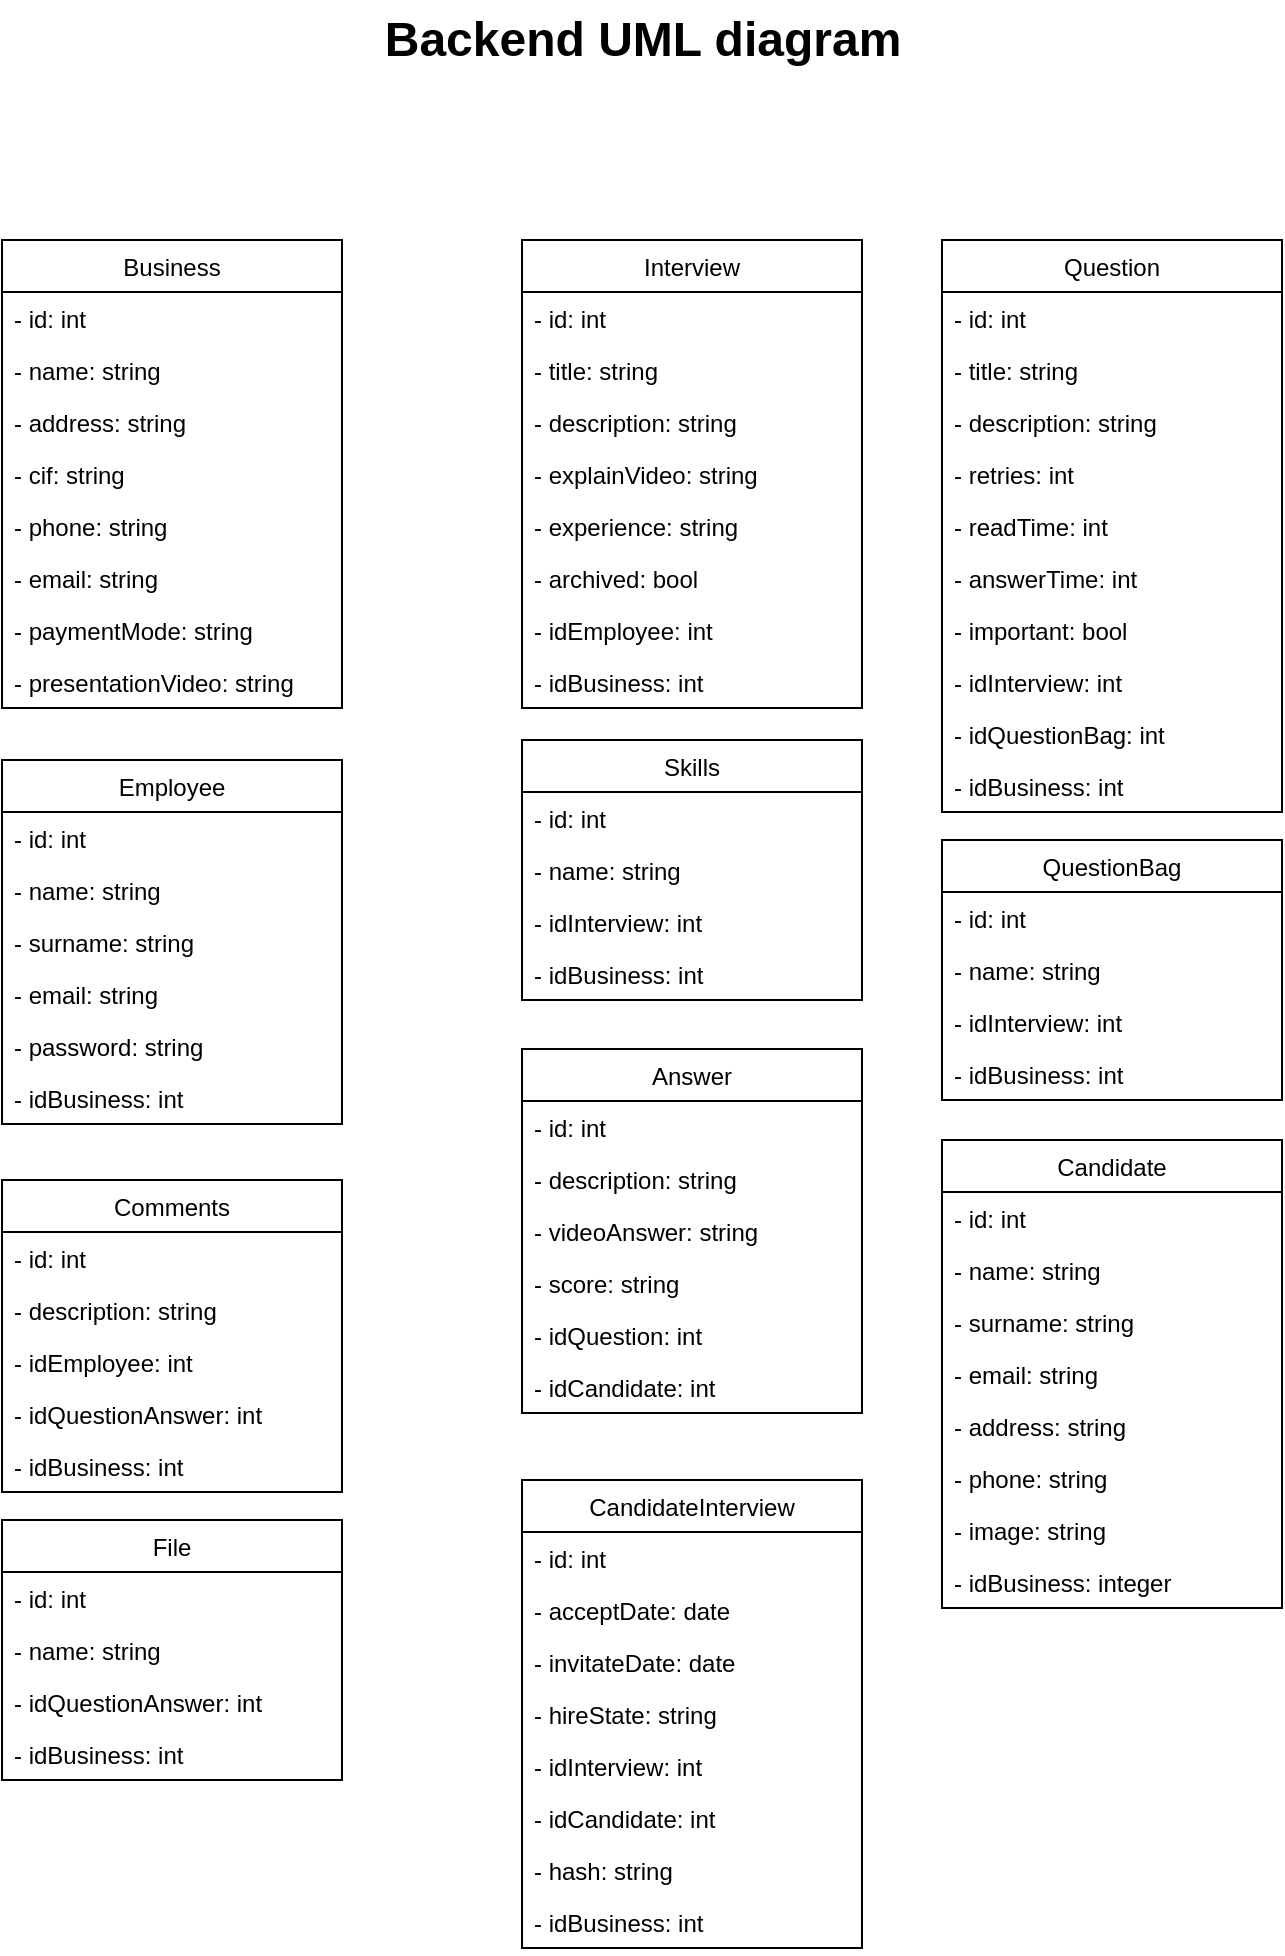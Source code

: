 <mxfile version="13.1.3" type="device"><diagram id="onI3CGFIRZuKHVE4qzKO" name="Page-1"><mxGraphModel dx="1038" dy="575" grid="1" gridSize="10" guides="1" tooltips="1" connect="1" arrows="1" fold="1" page="1" pageScale="1" pageWidth="827" pageHeight="1169" math="0" shadow="0"><root><mxCell id="0"/><mxCell id="1" parent="0"/><mxCell id="07I1ljOcHL5UroG5TMdt-1" value="Business" style="swimlane;fontStyle=0;childLayout=stackLayout;horizontal=1;startSize=26;fillColor=none;horizontalStack=0;resizeParent=1;resizeParentMax=0;resizeLast=0;collapsible=1;marginBottom=0;" parent="1" vertex="1"><mxGeometry x="80" y="180" width="170" height="234" as="geometry"/></mxCell><mxCell id="07I1ljOcHL5UroG5TMdt-2" value="- id: int" style="text;strokeColor=none;fillColor=none;align=left;verticalAlign=top;spacingLeft=4;spacingRight=4;overflow=hidden;rotatable=0;points=[[0,0.5],[1,0.5]];portConstraint=eastwest;" parent="07I1ljOcHL5UroG5TMdt-1" vertex="1"><mxGeometry y="26" width="170" height="26" as="geometry"/></mxCell><mxCell id="07I1ljOcHL5UroG5TMdt-3" value="- name: string" style="text;strokeColor=none;fillColor=none;align=left;verticalAlign=top;spacingLeft=4;spacingRight=4;overflow=hidden;rotatable=0;points=[[0,0.5],[1,0.5]];portConstraint=eastwest;" parent="07I1ljOcHL5UroG5TMdt-1" vertex="1"><mxGeometry y="52" width="170" height="26" as="geometry"/></mxCell><mxCell id="07I1ljOcHL5UroG5TMdt-4" value="- address: string" style="text;strokeColor=none;fillColor=none;align=left;verticalAlign=top;spacingLeft=4;spacingRight=4;overflow=hidden;rotatable=0;points=[[0,0.5],[1,0.5]];portConstraint=eastwest;" parent="07I1ljOcHL5UroG5TMdt-1" vertex="1"><mxGeometry y="78" width="170" height="26" as="geometry"/></mxCell><mxCell id="07I1ljOcHL5UroG5TMdt-5" value="- cif: string" style="text;strokeColor=none;fillColor=none;align=left;verticalAlign=top;spacingLeft=4;spacingRight=4;overflow=hidden;rotatable=0;points=[[0,0.5],[1,0.5]];portConstraint=eastwest;" parent="07I1ljOcHL5UroG5TMdt-1" vertex="1"><mxGeometry y="104" width="170" height="26" as="geometry"/></mxCell><mxCell id="07I1ljOcHL5UroG5TMdt-6" value="- phone: string" style="text;strokeColor=none;fillColor=none;align=left;verticalAlign=top;spacingLeft=4;spacingRight=4;overflow=hidden;rotatable=0;points=[[0,0.5],[1,0.5]];portConstraint=eastwest;" parent="07I1ljOcHL5UroG5TMdt-1" vertex="1"><mxGeometry y="130" width="170" height="26" as="geometry"/></mxCell><mxCell id="07I1ljOcHL5UroG5TMdt-7" value="- email: string" style="text;strokeColor=none;fillColor=none;align=left;verticalAlign=top;spacingLeft=4;spacingRight=4;overflow=hidden;rotatable=0;points=[[0,0.5],[1,0.5]];portConstraint=eastwest;" parent="07I1ljOcHL5UroG5TMdt-1" vertex="1"><mxGeometry y="156" width="170" height="26" as="geometry"/></mxCell><mxCell id="07I1ljOcHL5UroG5TMdt-8" value="- paymentMode: string" style="text;strokeColor=none;fillColor=none;align=left;verticalAlign=top;spacingLeft=4;spacingRight=4;overflow=hidden;rotatable=0;points=[[0,0.5],[1,0.5]];portConstraint=eastwest;" parent="07I1ljOcHL5UroG5TMdt-1" vertex="1"><mxGeometry y="182" width="170" height="26" as="geometry"/></mxCell><mxCell id="07I1ljOcHL5UroG5TMdt-9" value="- presentationVideo: string" style="text;strokeColor=none;fillColor=none;align=left;verticalAlign=top;spacingLeft=4;spacingRight=4;overflow=hidden;rotatable=0;points=[[0,0.5],[1,0.5]];portConstraint=eastwest;" parent="07I1ljOcHL5UroG5TMdt-1" vertex="1"><mxGeometry y="208" width="170" height="26" as="geometry"/></mxCell><mxCell id="07I1ljOcHL5UroG5TMdt-44" value="Comments" style="swimlane;fontStyle=0;childLayout=stackLayout;horizontal=1;startSize=26;fillColor=none;horizontalStack=0;resizeParent=1;resizeParentMax=0;resizeLast=0;collapsible=1;marginBottom=0;" parent="1" vertex="1"><mxGeometry x="80" y="650" width="170" height="156" as="geometry"/></mxCell><mxCell id="07I1ljOcHL5UroG5TMdt-45" value="- id: int" style="text;strokeColor=none;fillColor=none;align=left;verticalAlign=top;spacingLeft=4;spacingRight=4;overflow=hidden;rotatable=0;points=[[0,0.5],[1,0.5]];portConstraint=eastwest;" parent="07I1ljOcHL5UroG5TMdt-44" vertex="1"><mxGeometry y="26" width="170" height="26" as="geometry"/></mxCell><mxCell id="07I1ljOcHL5UroG5TMdt-46" value="- description: string" style="text;strokeColor=none;fillColor=none;align=left;verticalAlign=top;spacingLeft=4;spacingRight=4;overflow=hidden;rotatable=0;points=[[0,0.5],[1,0.5]];portConstraint=eastwest;" parent="07I1ljOcHL5UroG5TMdt-44" vertex="1"><mxGeometry y="52" width="170" height="26" as="geometry"/></mxCell><mxCell id="07I1ljOcHL5UroG5TMdt-61" value="- idEmployee: int" style="text;strokeColor=none;fillColor=none;align=left;verticalAlign=top;spacingLeft=4;spacingRight=4;overflow=hidden;rotatable=0;points=[[0,0.5],[1,0.5]];portConstraint=eastwest;" parent="07I1ljOcHL5UroG5TMdt-44" vertex="1"><mxGeometry y="78" width="170" height="26" as="geometry"/></mxCell><mxCell id="07I1ljOcHL5UroG5TMdt-62" value="- idQuestionAnswer: int" style="text;strokeColor=none;fillColor=none;align=left;verticalAlign=top;spacingLeft=4;spacingRight=4;overflow=hidden;rotatable=0;points=[[0,0.5],[1,0.5]];portConstraint=eastwest;" parent="07I1ljOcHL5UroG5TMdt-44" vertex="1"><mxGeometry y="104" width="170" height="26" as="geometry"/></mxCell><mxCell id="LTzvp-8Wwhl4HeDasFx2-10" value="- idBusiness: int" style="text;strokeColor=none;fillColor=none;align=left;verticalAlign=top;spacingLeft=4;spacingRight=4;overflow=hidden;rotatable=0;points=[[0,0.5],[1,0.5]];portConstraint=eastwest;" vertex="1" parent="07I1ljOcHL5UroG5TMdt-44"><mxGeometry y="130" width="170" height="26" as="geometry"/></mxCell><mxCell id="07I1ljOcHL5UroG5TMdt-10" value="Employee" style="swimlane;fontStyle=0;childLayout=stackLayout;horizontal=1;startSize=26;fillColor=none;horizontalStack=0;resizeParent=1;resizeParentMax=0;resizeLast=0;collapsible=1;marginBottom=0;" parent="1" vertex="1"><mxGeometry x="80" y="440" width="170" height="182" as="geometry"/></mxCell><mxCell id="07I1ljOcHL5UroG5TMdt-11" value="- id: int" style="text;strokeColor=none;fillColor=none;align=left;verticalAlign=top;spacingLeft=4;spacingRight=4;overflow=hidden;rotatable=0;points=[[0,0.5],[1,0.5]];portConstraint=eastwest;" parent="07I1ljOcHL5UroG5TMdt-10" vertex="1"><mxGeometry y="26" width="170" height="26" as="geometry"/></mxCell><mxCell id="07I1ljOcHL5UroG5TMdt-12" value="- name: string" style="text;strokeColor=none;fillColor=none;align=left;verticalAlign=top;spacingLeft=4;spacingRight=4;overflow=hidden;rotatable=0;points=[[0,0.5],[1,0.5]];portConstraint=eastwest;" parent="07I1ljOcHL5UroG5TMdt-10" vertex="1"><mxGeometry y="52" width="170" height="26" as="geometry"/></mxCell><mxCell id="07I1ljOcHL5UroG5TMdt-13" value="- surname: string" style="text;strokeColor=none;fillColor=none;align=left;verticalAlign=top;spacingLeft=4;spacingRight=4;overflow=hidden;rotatable=0;points=[[0,0.5],[1,0.5]];portConstraint=eastwest;" parent="07I1ljOcHL5UroG5TMdt-10" vertex="1"><mxGeometry y="78" width="170" height="26" as="geometry"/></mxCell><mxCell id="07I1ljOcHL5UroG5TMdt-14" value="- email: string" style="text;strokeColor=none;fillColor=none;align=left;verticalAlign=top;spacingLeft=4;spacingRight=4;overflow=hidden;rotatable=0;points=[[0,0.5],[1,0.5]];portConstraint=eastwest;" parent="07I1ljOcHL5UroG5TMdt-10" vertex="1"><mxGeometry y="104" width="170" height="26" as="geometry"/></mxCell><mxCell id="07I1ljOcHL5UroG5TMdt-15" value="- password: string" style="text;strokeColor=none;fillColor=none;align=left;verticalAlign=top;spacingLeft=4;spacingRight=4;overflow=hidden;rotatable=0;points=[[0,0.5],[1,0.5]];portConstraint=eastwest;" parent="07I1ljOcHL5UroG5TMdt-10" vertex="1"><mxGeometry y="130" width="170" height="26" as="geometry"/></mxCell><mxCell id="07I1ljOcHL5UroG5TMdt-60" value="- idBusiness: int" style="text;strokeColor=none;fillColor=none;align=left;verticalAlign=top;spacingLeft=4;spacingRight=4;overflow=hidden;rotatable=0;points=[[0,0.5],[1,0.5]];portConstraint=eastwest;" parent="07I1ljOcHL5UroG5TMdt-10" vertex="1"><mxGeometry y="156" width="170" height="26" as="geometry"/></mxCell><mxCell id="07I1ljOcHL5UroG5TMdt-76" value="Backend UML diagram" style="text;strokeColor=none;fillColor=none;html=1;fontSize=24;fontStyle=1;verticalAlign=middle;align=center;" parent="1" vertex="1"><mxGeometry x="350" y="60" width="100" height="40" as="geometry"/></mxCell><mxCell id="07I1ljOcHL5UroG5TMdt-50" value="Question" style="swimlane;fontStyle=0;childLayout=stackLayout;horizontal=1;startSize=26;fillColor=none;horizontalStack=0;resizeParent=1;resizeParentMax=0;resizeLast=0;collapsible=1;marginBottom=0;" parent="1" vertex="1"><mxGeometry x="550" y="180" width="170" height="286" as="geometry"/></mxCell><mxCell id="07I1ljOcHL5UroG5TMdt-51" value="- id: int" style="text;strokeColor=none;fillColor=none;align=left;verticalAlign=top;spacingLeft=4;spacingRight=4;overflow=hidden;rotatable=0;points=[[0,0.5],[1,0.5]];portConstraint=eastwest;" parent="07I1ljOcHL5UroG5TMdt-50" vertex="1"><mxGeometry y="26" width="170" height="26" as="geometry"/></mxCell><mxCell id="07I1ljOcHL5UroG5TMdt-58" value="- title: string" style="text;strokeColor=none;fillColor=none;align=left;verticalAlign=top;spacingLeft=4;spacingRight=4;overflow=hidden;rotatable=0;points=[[0,0.5],[1,0.5]];portConstraint=eastwest;" parent="07I1ljOcHL5UroG5TMdt-50" vertex="1"><mxGeometry y="52" width="170" height="26" as="geometry"/></mxCell><mxCell id="07I1ljOcHL5UroG5TMdt-52" value="- description: string" style="text;strokeColor=none;fillColor=none;align=left;verticalAlign=top;spacingLeft=4;spacingRight=4;overflow=hidden;rotatable=0;points=[[0,0.5],[1,0.5]];portConstraint=eastwest;" parent="07I1ljOcHL5UroG5TMdt-50" vertex="1"><mxGeometry y="78" width="170" height="26" as="geometry"/></mxCell><mxCell id="07I1ljOcHL5UroG5TMdt-59" value="- retries: int" style="text;strokeColor=none;fillColor=none;align=left;verticalAlign=top;spacingLeft=4;spacingRight=4;overflow=hidden;rotatable=0;points=[[0,0.5],[1,0.5]];portConstraint=eastwest;" parent="07I1ljOcHL5UroG5TMdt-50" vertex="1"><mxGeometry y="104" width="170" height="26" as="geometry"/></mxCell><mxCell id="07I1ljOcHL5UroG5TMdt-53" value="- readTime: int" style="text;strokeColor=none;fillColor=none;align=left;verticalAlign=top;spacingLeft=4;spacingRight=4;overflow=hidden;rotatable=0;points=[[0,0.5],[1,0.5]];portConstraint=eastwest;" parent="07I1ljOcHL5UroG5TMdt-50" vertex="1"><mxGeometry y="130" width="170" height="26" as="geometry"/></mxCell><mxCell id="07I1ljOcHL5UroG5TMdt-54" value="- answerTime: int" style="text;strokeColor=none;fillColor=none;align=left;verticalAlign=top;spacingLeft=4;spacingRight=4;overflow=hidden;rotatable=0;points=[[0,0.5],[1,0.5]];portConstraint=eastwest;" parent="07I1ljOcHL5UroG5TMdt-50" vertex="1"><mxGeometry y="156" width="170" height="26" as="geometry"/></mxCell><mxCell id="07I1ljOcHL5UroG5TMdt-55" value="- important: bool" style="text;strokeColor=none;fillColor=none;align=left;verticalAlign=top;spacingLeft=4;spacingRight=4;overflow=hidden;rotatable=0;points=[[0,0.5],[1,0.5]];portConstraint=eastwest;" parent="07I1ljOcHL5UroG5TMdt-50" vertex="1"><mxGeometry y="182" width="170" height="26" as="geometry"/></mxCell><mxCell id="07I1ljOcHL5UroG5TMdt-71" value="- idInterview: int" style="text;strokeColor=none;fillColor=none;align=left;verticalAlign=top;spacingLeft=4;spacingRight=4;overflow=hidden;rotatable=0;points=[[0,0.5],[1,0.5]];portConstraint=eastwest;" parent="07I1ljOcHL5UroG5TMdt-50" vertex="1"><mxGeometry y="208" width="170" height="26" as="geometry"/></mxCell><mxCell id="07I1ljOcHL5UroG5TMdt-72" value="- idQuestionBag: int" style="text;strokeColor=none;fillColor=none;align=left;verticalAlign=top;spacingLeft=4;spacingRight=4;overflow=hidden;rotatable=0;points=[[0,0.5],[1,0.5]];portConstraint=eastwest;" parent="07I1ljOcHL5UroG5TMdt-50" vertex="1"><mxGeometry y="234" width="170" height="26" as="geometry"/></mxCell><mxCell id="LTzvp-8Wwhl4HeDasFx2-15" value="- idBusiness: int" style="text;strokeColor=none;fillColor=none;align=left;verticalAlign=top;spacingLeft=4;spacingRight=4;overflow=hidden;rotatable=0;points=[[0,0.5],[1,0.5]];portConstraint=eastwest;" vertex="1" parent="07I1ljOcHL5UroG5TMdt-50"><mxGeometry y="260" width="170" height="26" as="geometry"/></mxCell><mxCell id="07I1ljOcHL5UroG5TMdt-33" value="Interview" style="swimlane;fontStyle=0;childLayout=stackLayout;horizontal=1;startSize=26;fillColor=none;horizontalStack=0;resizeParent=1;resizeParentMax=0;resizeLast=0;collapsible=1;marginBottom=0;" parent="1" vertex="1"><mxGeometry x="340" y="180" width="170" height="234" as="geometry"/></mxCell><mxCell id="07I1ljOcHL5UroG5TMdt-34" value="- id: int" style="text;strokeColor=none;fillColor=none;align=left;verticalAlign=top;spacingLeft=4;spacingRight=4;overflow=hidden;rotatable=0;points=[[0,0.5],[1,0.5]];portConstraint=eastwest;" parent="07I1ljOcHL5UroG5TMdt-33" vertex="1"><mxGeometry y="26" width="170" height="26" as="geometry"/></mxCell><mxCell id="07I1ljOcHL5UroG5TMdt-35" value="- title: string" style="text;strokeColor=none;fillColor=none;align=left;verticalAlign=top;spacingLeft=4;spacingRight=4;overflow=hidden;rotatable=0;points=[[0,0.5],[1,0.5]];portConstraint=eastwest;" parent="07I1ljOcHL5UroG5TMdt-33" vertex="1"><mxGeometry y="52" width="170" height="26" as="geometry"/></mxCell><mxCell id="07I1ljOcHL5UroG5TMdt-38" value="- description: string" style="text;strokeColor=none;fillColor=none;align=left;verticalAlign=top;spacingLeft=4;spacingRight=4;overflow=hidden;rotatable=0;points=[[0,0.5],[1,0.5]];portConstraint=eastwest;" parent="07I1ljOcHL5UroG5TMdt-33" vertex="1"><mxGeometry y="78" width="170" height="26" as="geometry"/></mxCell><mxCell id="07I1ljOcHL5UroG5TMdt-36" value="- explainVideo: string" style="text;strokeColor=none;fillColor=none;align=left;verticalAlign=top;spacingLeft=4;spacingRight=4;overflow=hidden;rotatable=0;points=[[0,0.5],[1,0.5]];portConstraint=eastwest;" parent="07I1ljOcHL5UroG5TMdt-33" vertex="1"><mxGeometry y="104" width="170" height="26" as="geometry"/></mxCell><mxCell id="07I1ljOcHL5UroG5TMdt-37" value="- experience: string" style="text;strokeColor=none;fillColor=none;align=left;verticalAlign=top;spacingLeft=4;spacingRight=4;overflow=hidden;rotatable=0;points=[[0,0.5],[1,0.5]];portConstraint=eastwest;" parent="07I1ljOcHL5UroG5TMdt-33" vertex="1"><mxGeometry y="130" width="170" height="26" as="geometry"/></mxCell><mxCell id="07I1ljOcHL5UroG5TMdt-63" value="- archived: bool" style="text;strokeColor=none;fillColor=none;align=left;verticalAlign=top;spacingLeft=4;spacingRight=4;overflow=hidden;rotatable=0;points=[[0,0.5],[1,0.5]];portConstraint=eastwest;" parent="07I1ljOcHL5UroG5TMdt-33" vertex="1"><mxGeometry y="156" width="170" height="26" as="geometry"/></mxCell><mxCell id="gUjlXMmTmgExswb-LZlv-1" value="- idEmployee: int" style="text;strokeColor=none;fillColor=none;align=left;verticalAlign=top;spacingLeft=4;spacingRight=4;overflow=hidden;rotatable=0;points=[[0,0.5],[1,0.5]];portConstraint=eastwest;" parent="07I1ljOcHL5UroG5TMdt-33" vertex="1"><mxGeometry y="182" width="170" height="26" as="geometry"/></mxCell><mxCell id="LTzvp-8Wwhl4HeDasFx2-7" value="- idBusiness: int" style="text;strokeColor=none;fillColor=none;align=left;verticalAlign=top;spacingLeft=4;spacingRight=4;overflow=hidden;rotatable=0;points=[[0,0.5],[1,0.5]];portConstraint=eastwest;" vertex="1" parent="07I1ljOcHL5UroG5TMdt-33"><mxGeometry y="208" width="170" height="26" as="geometry"/></mxCell><mxCell id="07I1ljOcHL5UroG5TMdt-27" value="Candidate" style="swimlane;fontStyle=0;childLayout=stackLayout;horizontal=1;startSize=26;fillColor=none;horizontalStack=0;resizeParent=1;resizeParentMax=0;resizeLast=0;collapsible=1;marginBottom=0;" parent="1" vertex="1"><mxGeometry x="550" y="630" width="170" height="234" as="geometry"/></mxCell><mxCell id="07I1ljOcHL5UroG5TMdt-28" value="- id: int" style="text;strokeColor=none;fillColor=none;align=left;verticalAlign=top;spacingLeft=4;spacingRight=4;overflow=hidden;rotatable=0;points=[[0,0.5],[1,0.5]];portConstraint=eastwest;" parent="07I1ljOcHL5UroG5TMdt-27" vertex="1"><mxGeometry y="26" width="170" height="26" as="geometry"/></mxCell><mxCell id="07I1ljOcHL5UroG5TMdt-21" value="- name: string" style="text;strokeColor=none;fillColor=none;align=left;verticalAlign=top;spacingLeft=4;spacingRight=4;overflow=hidden;rotatable=0;points=[[0,0.5],[1,0.5]];portConstraint=eastwest;" parent="07I1ljOcHL5UroG5TMdt-27" vertex="1"><mxGeometry y="52" width="170" height="26" as="geometry"/></mxCell><mxCell id="07I1ljOcHL5UroG5TMdt-22" value="- surname: string" style="text;strokeColor=none;fillColor=none;align=left;verticalAlign=top;spacingLeft=4;spacingRight=4;overflow=hidden;rotatable=0;points=[[0,0.5],[1,0.5]];portConstraint=eastwest;" parent="07I1ljOcHL5UroG5TMdt-27" vertex="1"><mxGeometry y="78" width="170" height="26" as="geometry"/></mxCell><mxCell id="07I1ljOcHL5UroG5TMdt-23" value="- email: string" style="text;strokeColor=none;fillColor=none;align=left;verticalAlign=top;spacingLeft=4;spacingRight=4;overflow=hidden;rotatable=0;points=[[0,0.5],[1,0.5]];portConstraint=eastwest;" parent="07I1ljOcHL5UroG5TMdt-27" vertex="1"><mxGeometry y="104" width="170" height="26" as="geometry"/></mxCell><mxCell id="07I1ljOcHL5UroG5TMdt-25" value="- address: string" style="text;strokeColor=none;fillColor=none;align=left;verticalAlign=top;spacingLeft=4;spacingRight=4;overflow=hidden;rotatable=0;points=[[0,0.5],[1,0.5]];portConstraint=eastwest;" parent="07I1ljOcHL5UroG5TMdt-27" vertex="1"><mxGeometry y="130" width="170" height="26" as="geometry"/></mxCell><mxCell id="07I1ljOcHL5UroG5TMdt-26" value="- phone: string" style="text;strokeColor=none;fillColor=none;align=left;verticalAlign=top;spacingLeft=4;spacingRight=4;overflow=hidden;rotatable=0;points=[[0,0.5],[1,0.5]];portConstraint=eastwest;" parent="07I1ljOcHL5UroG5TMdt-27" vertex="1"><mxGeometry y="156" width="170" height="26" as="geometry"/></mxCell><mxCell id="LTzvp-8Wwhl4HeDasFx2-3" value="- image: string" style="text;strokeColor=none;fillColor=none;align=left;verticalAlign=top;spacingLeft=4;spacingRight=4;overflow=hidden;rotatable=0;points=[[0,0.5],[1,0.5]];portConstraint=eastwest;" vertex="1" parent="07I1ljOcHL5UroG5TMdt-27"><mxGeometry y="182" width="170" height="26" as="geometry"/></mxCell><mxCell id="LTzvp-8Wwhl4HeDasFx2-4" value="- idBusiness: integer" style="text;strokeColor=none;fillColor=none;align=left;verticalAlign=top;spacingLeft=4;spacingRight=4;overflow=hidden;rotatable=0;points=[[0,0.5],[1,0.5]];portConstraint=eastwest;" vertex="1" parent="07I1ljOcHL5UroG5TMdt-27"><mxGeometry y="208" width="170" height="26" as="geometry"/></mxCell><mxCell id="07I1ljOcHL5UroG5TMdt-39" value="Skills" style="swimlane;fontStyle=0;childLayout=stackLayout;horizontal=1;startSize=26;fillColor=none;horizontalStack=0;resizeParent=1;resizeParentMax=0;resizeLast=0;collapsible=1;marginBottom=0;" parent="1" vertex="1"><mxGeometry x="340" y="430" width="170" height="130" as="geometry"/></mxCell><mxCell id="07I1ljOcHL5UroG5TMdt-40" value="- id: int" style="text;strokeColor=none;fillColor=none;align=left;verticalAlign=top;spacingLeft=4;spacingRight=4;overflow=hidden;rotatable=0;points=[[0,0.5],[1,0.5]];portConstraint=eastwest;" parent="07I1ljOcHL5UroG5TMdt-39" vertex="1"><mxGeometry y="26" width="170" height="26" as="geometry"/></mxCell><mxCell id="07I1ljOcHL5UroG5TMdt-41" value="- name: string" style="text;strokeColor=none;fillColor=none;align=left;verticalAlign=top;spacingLeft=4;spacingRight=4;overflow=hidden;rotatable=0;points=[[0,0.5],[1,0.5]];portConstraint=eastwest;" parent="07I1ljOcHL5UroG5TMdt-39" vertex="1"><mxGeometry y="52" width="170" height="26" as="geometry"/></mxCell><mxCell id="07I1ljOcHL5UroG5TMdt-74" value="- idInterview: int" style="text;strokeColor=none;fillColor=none;align=left;verticalAlign=top;spacingLeft=4;spacingRight=4;overflow=hidden;rotatable=0;points=[[0,0.5],[1,0.5]];portConstraint=eastwest;" parent="07I1ljOcHL5UroG5TMdt-39" vertex="1"><mxGeometry y="78" width="170" height="26" as="geometry"/></mxCell><mxCell id="LTzvp-8Wwhl4HeDasFx2-14" value="- idBusiness: int" style="text;strokeColor=none;fillColor=none;align=left;verticalAlign=top;spacingLeft=4;spacingRight=4;overflow=hidden;rotatable=0;points=[[0,0.5],[1,0.5]];portConstraint=eastwest;" vertex="1" parent="07I1ljOcHL5UroG5TMdt-39"><mxGeometry y="104" width="170" height="26" as="geometry"/></mxCell><mxCell id="07I1ljOcHL5UroG5TMdt-77" value="File" style="swimlane;fontStyle=0;childLayout=stackLayout;horizontal=1;startSize=26;fillColor=none;horizontalStack=0;resizeParent=1;resizeParentMax=0;resizeLast=0;collapsible=1;marginBottom=0;" parent="1" vertex="1"><mxGeometry x="80" y="820" width="170" height="130" as="geometry"/></mxCell><mxCell id="07I1ljOcHL5UroG5TMdt-78" value="- id: int" style="text;strokeColor=none;fillColor=none;align=left;verticalAlign=top;spacingLeft=4;spacingRight=4;overflow=hidden;rotatable=0;points=[[0,0.5],[1,0.5]];portConstraint=eastwest;" parent="07I1ljOcHL5UroG5TMdt-77" vertex="1"><mxGeometry y="26" width="170" height="26" as="geometry"/></mxCell><mxCell id="07I1ljOcHL5UroG5TMdt-79" value="- name: string" style="text;strokeColor=none;fillColor=none;align=left;verticalAlign=top;spacingLeft=4;spacingRight=4;overflow=hidden;rotatable=0;points=[[0,0.5],[1,0.5]];portConstraint=eastwest;" parent="07I1ljOcHL5UroG5TMdt-77" vertex="1"><mxGeometry y="52" width="170" height="26" as="geometry"/></mxCell><mxCell id="07I1ljOcHL5UroG5TMdt-81" value="- idQuestionAnswer: int" style="text;strokeColor=none;fillColor=none;align=left;verticalAlign=top;spacingLeft=4;spacingRight=4;overflow=hidden;rotatable=0;points=[[0,0.5],[1,0.5]];portConstraint=eastwest;" parent="07I1ljOcHL5UroG5TMdt-77" vertex="1"><mxGeometry y="78" width="170" height="26" as="geometry"/></mxCell><mxCell id="LTzvp-8Wwhl4HeDasFx2-11" value="- idBusiness: int" style="text;strokeColor=none;fillColor=none;align=left;verticalAlign=top;spacingLeft=4;spacingRight=4;overflow=hidden;rotatable=0;points=[[0,0.5],[1,0.5]];portConstraint=eastwest;" vertex="1" parent="07I1ljOcHL5UroG5TMdt-77"><mxGeometry y="104" width="170" height="26" as="geometry"/></mxCell><mxCell id="07I1ljOcHL5UroG5TMdt-64" value="CandidateInterview" style="swimlane;fontStyle=0;childLayout=stackLayout;horizontal=1;startSize=26;fillColor=none;horizontalStack=0;resizeParent=1;resizeParentMax=0;resizeLast=0;collapsible=1;marginBottom=0;" parent="1" vertex="1"><mxGeometry x="340" y="800" width="170" height="234" as="geometry"/></mxCell><mxCell id="07I1ljOcHL5UroG5TMdt-65" value="- id: int" style="text;strokeColor=none;fillColor=none;align=left;verticalAlign=top;spacingLeft=4;spacingRight=4;overflow=hidden;rotatable=0;points=[[0,0.5],[1,0.5]];portConstraint=eastwest;" parent="07I1ljOcHL5UroG5TMdt-64" vertex="1"><mxGeometry y="26" width="170" height="26" as="geometry"/></mxCell><mxCell id="07I1ljOcHL5UroG5TMdt-29" value="- acceptDate: date" style="text;strokeColor=none;fillColor=none;align=left;verticalAlign=top;spacingLeft=4;spacingRight=4;overflow=hidden;rotatable=0;points=[[0,0.5],[1,0.5]];portConstraint=eastwest;" parent="07I1ljOcHL5UroG5TMdt-64" vertex="1"><mxGeometry y="52" width="170" height="26" as="geometry"/></mxCell><mxCell id="07I1ljOcHL5UroG5TMdt-30" value="- invitateDate: date" style="text;strokeColor=none;fillColor=none;align=left;verticalAlign=top;spacingLeft=4;spacingRight=4;overflow=hidden;rotatable=0;points=[[0,0.5],[1,0.5]];portConstraint=eastwest;" parent="07I1ljOcHL5UroG5TMdt-64" vertex="1"><mxGeometry y="78" width="170" height="26" as="geometry"/></mxCell><mxCell id="07I1ljOcHL5UroG5TMdt-31" value="- hireState: string" style="text;strokeColor=none;fillColor=none;align=left;verticalAlign=top;spacingLeft=4;spacingRight=4;overflow=hidden;rotatable=0;points=[[0,0.5],[1,0.5]];portConstraint=eastwest;" parent="07I1ljOcHL5UroG5TMdt-64" vertex="1"><mxGeometry y="104" width="170" height="26" as="geometry"/></mxCell><mxCell id="07I1ljOcHL5UroG5TMdt-66" value="- idInterview: int" style="text;strokeColor=none;fillColor=none;align=left;verticalAlign=top;spacingLeft=4;spacingRight=4;overflow=hidden;rotatable=0;points=[[0,0.5],[1,0.5]];portConstraint=eastwest;" parent="07I1ljOcHL5UroG5TMdt-64" vertex="1"><mxGeometry y="130" width="170" height="26" as="geometry"/></mxCell><mxCell id="07I1ljOcHL5UroG5TMdt-67" value="- idCandidate: int" style="text;strokeColor=none;fillColor=none;align=left;verticalAlign=top;spacingLeft=4;spacingRight=4;overflow=hidden;rotatable=0;points=[[0,0.5],[1,0.5]];portConstraint=eastwest;" parent="07I1ljOcHL5UroG5TMdt-64" vertex="1"><mxGeometry y="156" width="170" height="26" as="geometry"/></mxCell><mxCell id="LTzvp-8Wwhl4HeDasFx2-2" value="- hash: string" style="text;strokeColor=none;fillColor=none;align=left;verticalAlign=top;spacingLeft=4;spacingRight=4;overflow=hidden;rotatable=0;points=[[0,0.5],[1,0.5]];portConstraint=eastwest;" vertex="1" parent="07I1ljOcHL5UroG5TMdt-64"><mxGeometry y="182" width="170" height="26" as="geometry"/></mxCell><mxCell id="LTzvp-8Wwhl4HeDasFx2-13" value="- idBusiness: int" style="text;strokeColor=none;fillColor=none;align=left;verticalAlign=top;spacingLeft=4;spacingRight=4;overflow=hidden;rotatable=0;points=[[0,0.5],[1,0.5]];portConstraint=eastwest;" vertex="1" parent="07I1ljOcHL5UroG5TMdt-64"><mxGeometry y="208" width="170" height="26" as="geometry"/></mxCell><mxCell id="07I1ljOcHL5UroG5TMdt-47" value="QuestionBag" style="swimlane;fontStyle=0;childLayout=stackLayout;horizontal=1;startSize=26;fillColor=none;horizontalStack=0;resizeParent=1;resizeParentMax=0;resizeLast=0;collapsible=1;marginBottom=0;" parent="1" vertex="1"><mxGeometry x="550" y="480" width="170" height="130" as="geometry"/></mxCell><mxCell id="07I1ljOcHL5UroG5TMdt-48" value="- id: int" style="text;strokeColor=none;fillColor=none;align=left;verticalAlign=top;spacingLeft=4;spacingRight=4;overflow=hidden;rotatable=0;points=[[0,0.5],[1,0.5]];portConstraint=eastwest;" parent="07I1ljOcHL5UroG5TMdt-47" vertex="1"><mxGeometry y="26" width="170" height="26" as="geometry"/></mxCell><mxCell id="07I1ljOcHL5UroG5TMdt-49" value="- name: string" style="text;strokeColor=none;fillColor=none;align=left;verticalAlign=top;spacingLeft=4;spacingRight=4;overflow=hidden;rotatable=0;points=[[0,0.5],[1,0.5]];portConstraint=eastwest;" parent="07I1ljOcHL5UroG5TMdt-47" vertex="1"><mxGeometry y="52" width="170" height="26" as="geometry"/></mxCell><mxCell id="07I1ljOcHL5UroG5TMdt-75" value="- idInterview: int" style="text;strokeColor=none;fillColor=none;align=left;verticalAlign=top;spacingLeft=4;spacingRight=4;overflow=hidden;rotatable=0;points=[[0,0.5],[1,0.5]];portConstraint=eastwest;" parent="07I1ljOcHL5UroG5TMdt-47" vertex="1"><mxGeometry y="78" width="170" height="26" as="geometry"/></mxCell><mxCell id="LTzvp-8Wwhl4HeDasFx2-6" value="- idBusiness: int" style="text;strokeColor=none;fillColor=none;align=left;verticalAlign=top;spacingLeft=4;spacingRight=4;overflow=hidden;rotatable=0;points=[[0,0.5],[1,0.5]];portConstraint=eastwest;" vertex="1" parent="07I1ljOcHL5UroG5TMdt-47"><mxGeometry y="104" width="170" height="26" as="geometry"/></mxCell><mxCell id="YT9sZohqc24LNnt9cZNg-1" value="Answer" style="swimlane;fontStyle=0;childLayout=stackLayout;horizontal=1;startSize=26;fillColor=none;horizontalStack=0;resizeParent=1;resizeParentMax=0;resizeLast=0;collapsible=1;marginBottom=0;" parent="1" vertex="1"><mxGeometry x="340" y="584.5" width="170" height="182" as="geometry"/></mxCell><mxCell id="YT9sZohqc24LNnt9cZNg-2" value="- id: int" style="text;strokeColor=none;fillColor=none;align=left;verticalAlign=top;spacingLeft=4;spacingRight=4;overflow=hidden;rotatable=0;points=[[0,0.5],[1,0.5]];portConstraint=eastwest;" parent="YT9sZohqc24LNnt9cZNg-1" vertex="1"><mxGeometry y="26" width="170" height="26" as="geometry"/></mxCell><mxCell id="YT9sZohqc24LNnt9cZNg-4" value="- description: string" style="text;strokeColor=none;fillColor=none;align=left;verticalAlign=top;spacingLeft=4;spacingRight=4;overflow=hidden;rotatable=0;points=[[0,0.5],[1,0.5]];portConstraint=eastwest;" parent="YT9sZohqc24LNnt9cZNg-1" vertex="1"><mxGeometry y="52" width="170" height="26" as="geometry"/></mxCell><mxCell id="YT9sZohqc24LNnt9cZNg-9" value="- videoAnswer: string" style="text;strokeColor=none;fillColor=none;align=left;verticalAlign=top;spacingLeft=4;spacingRight=4;overflow=hidden;rotatable=0;points=[[0,0.5],[1,0.5]];portConstraint=eastwest;" parent="YT9sZohqc24LNnt9cZNg-1" vertex="1"><mxGeometry y="78" width="170" height="26" as="geometry"/></mxCell><mxCell id="YT9sZohqc24LNnt9cZNg-10" value="- score: string" style="text;strokeColor=none;fillColor=none;align=left;verticalAlign=top;spacingLeft=4;spacingRight=4;overflow=hidden;rotatable=0;points=[[0,0.5],[1,0.5]];portConstraint=eastwest;" parent="YT9sZohqc24LNnt9cZNg-1" vertex="1"><mxGeometry y="104" width="170" height="26" as="geometry"/></mxCell><mxCell id="YT9sZohqc24LNnt9cZNg-11" value="- idQuestion: int" style="text;strokeColor=none;fillColor=none;align=left;verticalAlign=top;spacingLeft=4;spacingRight=4;overflow=hidden;rotatable=0;points=[[0,0.5],[1,0.5]];portConstraint=eastwest;" parent="YT9sZohqc24LNnt9cZNg-1" vertex="1"><mxGeometry y="130" width="170" height="26" as="geometry"/></mxCell><mxCell id="YT9sZohqc24LNnt9cZNg-12" value="- idCandidate: int" style="text;strokeColor=none;fillColor=none;align=left;verticalAlign=top;spacingLeft=4;spacingRight=4;overflow=hidden;rotatable=0;points=[[0,0.5],[1,0.5]];portConstraint=eastwest;" parent="YT9sZohqc24LNnt9cZNg-1" vertex="1"><mxGeometry y="156" width="170" height="26" as="geometry"/></mxCell></root></mxGraphModel></diagram></mxfile>